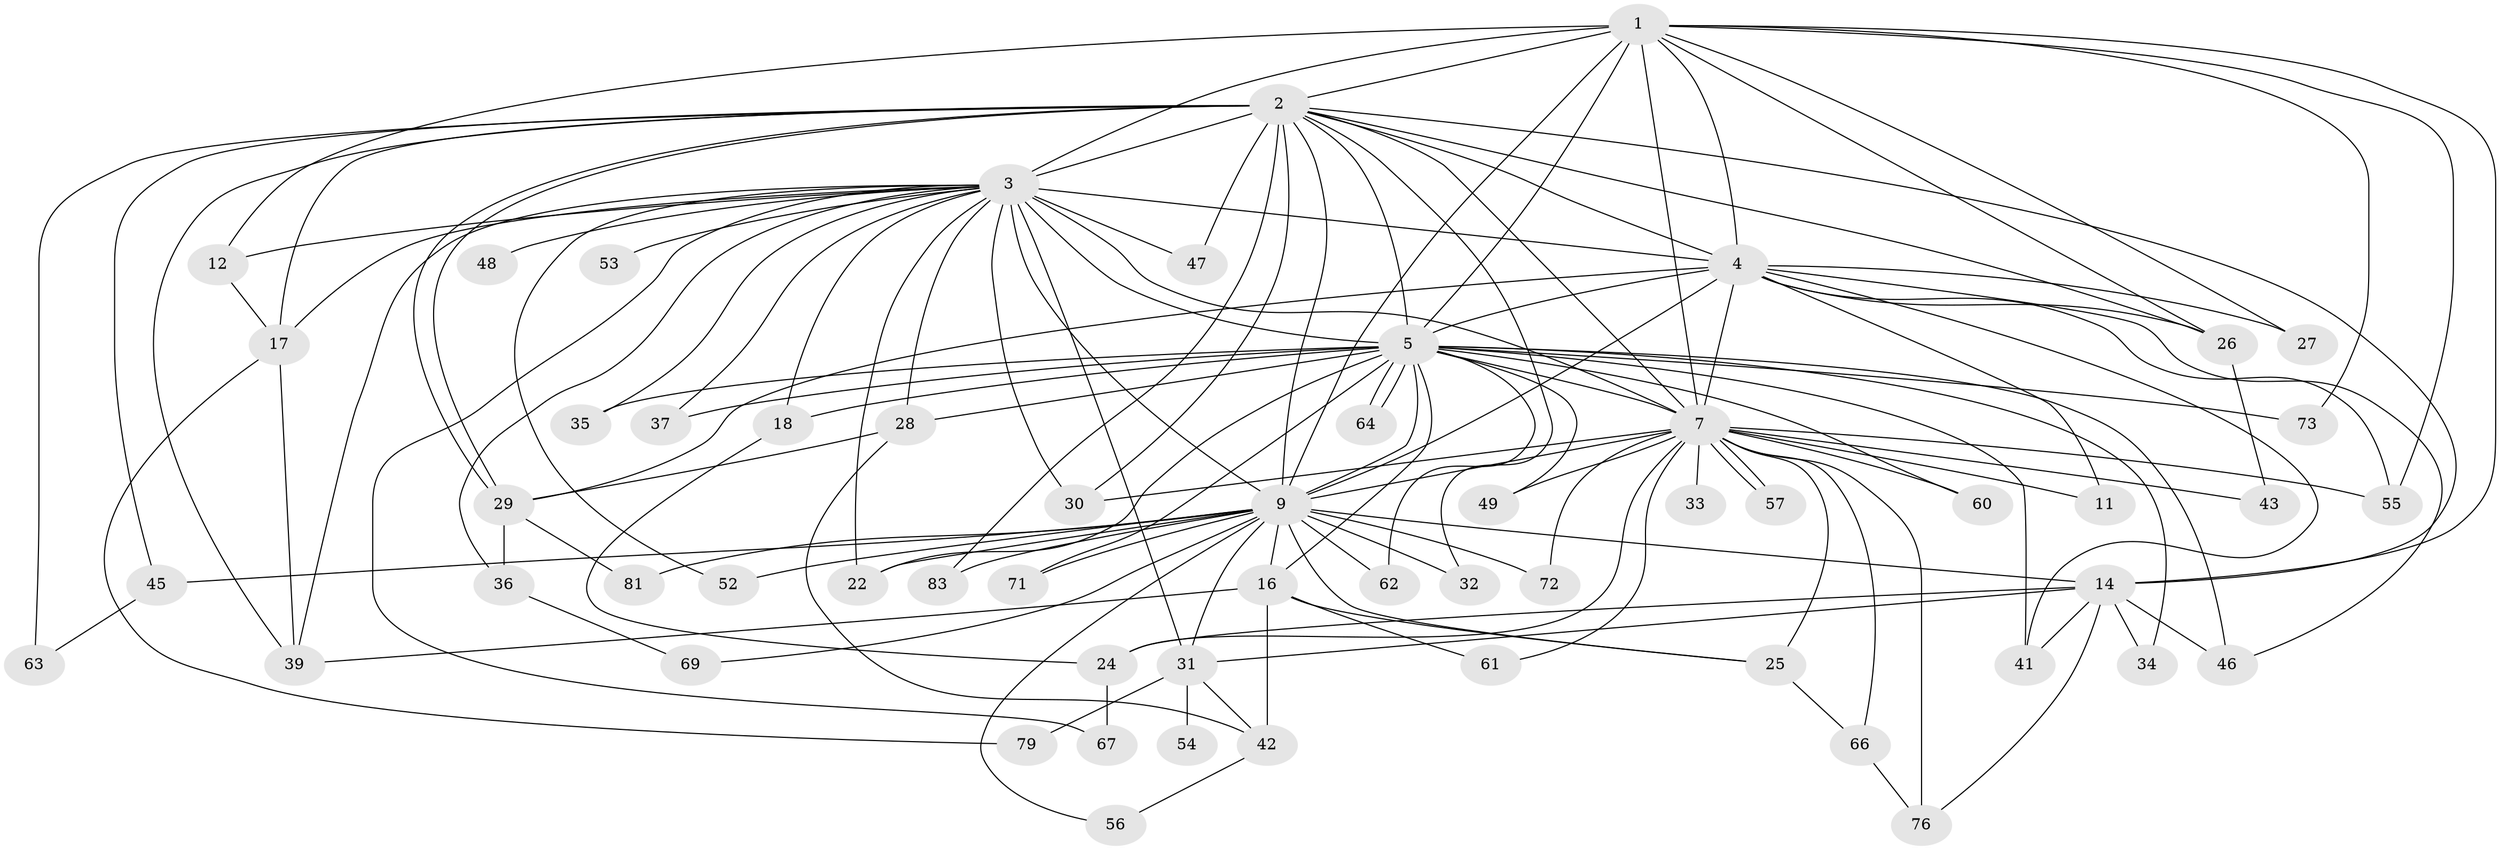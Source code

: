 // original degree distribution, {14: 0.024096385542168676, 21: 0.012048192771084338, 17: 0.04819277108433735, 18: 0.012048192771084338, 25: 0.012048192771084338, 20: 0.012048192771084338, 2: 0.5301204819277109, 3: 0.18072289156626506, 8: 0.024096385542168676, 6: 0.024096385542168676, 4: 0.10843373493975904, 5: 0.012048192771084338}
// Generated by graph-tools (version 1.1) at 2025/11/02/27/25 16:11:06]
// undirected, 58 vertices, 136 edges
graph export_dot {
graph [start="1"]
  node [color=gray90,style=filled];
  1 [super="+20"];
  2 [super="+19"];
  3 [super="+6"];
  4 [super="+13"];
  5 [super="+8"];
  7 [super="+15"];
  9 [super="+10"];
  11;
  12;
  14 [super="+21"];
  16 [super="+58"];
  17 [super="+23"];
  18 [super="+68"];
  22 [super="+38"];
  24 [super="+75"];
  25 [super="+40"];
  26 [super="+74"];
  27;
  28 [super="+44"];
  29 [super="+82"];
  30 [super="+77"];
  31 [super="+51"];
  32;
  33;
  34;
  35;
  36;
  37;
  39 [super="+50"];
  41 [super="+70"];
  42 [super="+59"];
  43;
  45;
  46 [super="+65"];
  47;
  48;
  49;
  52;
  53;
  54;
  55 [super="+78"];
  56;
  57;
  60;
  61;
  62;
  63;
  64;
  66 [super="+80"];
  67;
  69;
  71;
  72;
  73;
  76;
  79;
  81;
  83;
  1 -- 2;
  1 -- 3 [weight=3];
  1 -- 4;
  1 -- 5 [weight=2];
  1 -- 7;
  1 -- 9 [weight=2];
  1 -- 12;
  1 -- 14;
  1 -- 27;
  1 -- 55;
  1 -- 73;
  1 -- 26;
  2 -- 3 [weight=3];
  2 -- 4;
  2 -- 5 [weight=2];
  2 -- 7;
  2 -- 9 [weight=2];
  2 -- 26;
  2 -- 29;
  2 -- 29;
  2 -- 32;
  2 -- 39;
  2 -- 45;
  2 -- 47;
  2 -- 63;
  2 -- 83;
  2 -- 14;
  2 -- 17;
  2 -- 30;
  3 -- 4 [weight=2];
  3 -- 5 [weight=4];
  3 -- 7 [weight=2];
  3 -- 9 [weight=4];
  3 -- 37;
  3 -- 52;
  3 -- 53 [weight=2];
  3 -- 67;
  3 -- 12;
  3 -- 17;
  3 -- 18 [weight=2];
  3 -- 22;
  3 -- 28;
  3 -- 35;
  3 -- 36;
  3 -- 47;
  3 -- 48;
  3 -- 39;
  3 -- 31;
  3 -- 30;
  4 -- 5 [weight=3];
  4 -- 7;
  4 -- 9 [weight=2];
  4 -- 11;
  4 -- 26;
  4 -- 27;
  4 -- 41;
  4 -- 46;
  4 -- 55;
  4 -- 29;
  5 -- 7 [weight=2];
  5 -- 9 [weight=4];
  5 -- 16;
  5 -- 37;
  5 -- 46;
  5 -- 60;
  5 -- 64;
  5 -- 64;
  5 -- 73;
  5 -- 71;
  5 -- 18;
  5 -- 22;
  5 -- 28;
  5 -- 34;
  5 -- 35;
  5 -- 49;
  5 -- 62;
  5 -- 41;
  7 -- 9 [weight=3];
  7 -- 11;
  7 -- 30;
  7 -- 33 [weight=2];
  7 -- 43;
  7 -- 49;
  7 -- 57;
  7 -- 57;
  7 -- 60;
  7 -- 61;
  7 -- 66;
  7 -- 72;
  7 -- 76;
  7 -- 24;
  7 -- 55;
  7 -- 25;
  9 -- 14;
  9 -- 31;
  9 -- 32;
  9 -- 69;
  9 -- 71;
  9 -- 72;
  9 -- 22;
  9 -- 45;
  9 -- 16;
  9 -- 81;
  9 -- 83;
  9 -- 52;
  9 -- 56;
  9 -- 25;
  9 -- 62;
  12 -- 17;
  14 -- 24;
  14 -- 31;
  14 -- 34;
  14 -- 41;
  14 -- 76;
  14 -- 46;
  16 -- 25;
  16 -- 61;
  16 -- 39;
  16 -- 42;
  17 -- 79;
  17 -- 39;
  18 -- 24;
  24 -- 67;
  25 -- 66;
  26 -- 43;
  28 -- 42;
  28 -- 29;
  29 -- 36;
  29 -- 81;
  31 -- 42;
  31 -- 54 [weight=2];
  31 -- 79;
  36 -- 69;
  42 -- 56;
  45 -- 63;
  66 -- 76;
}
